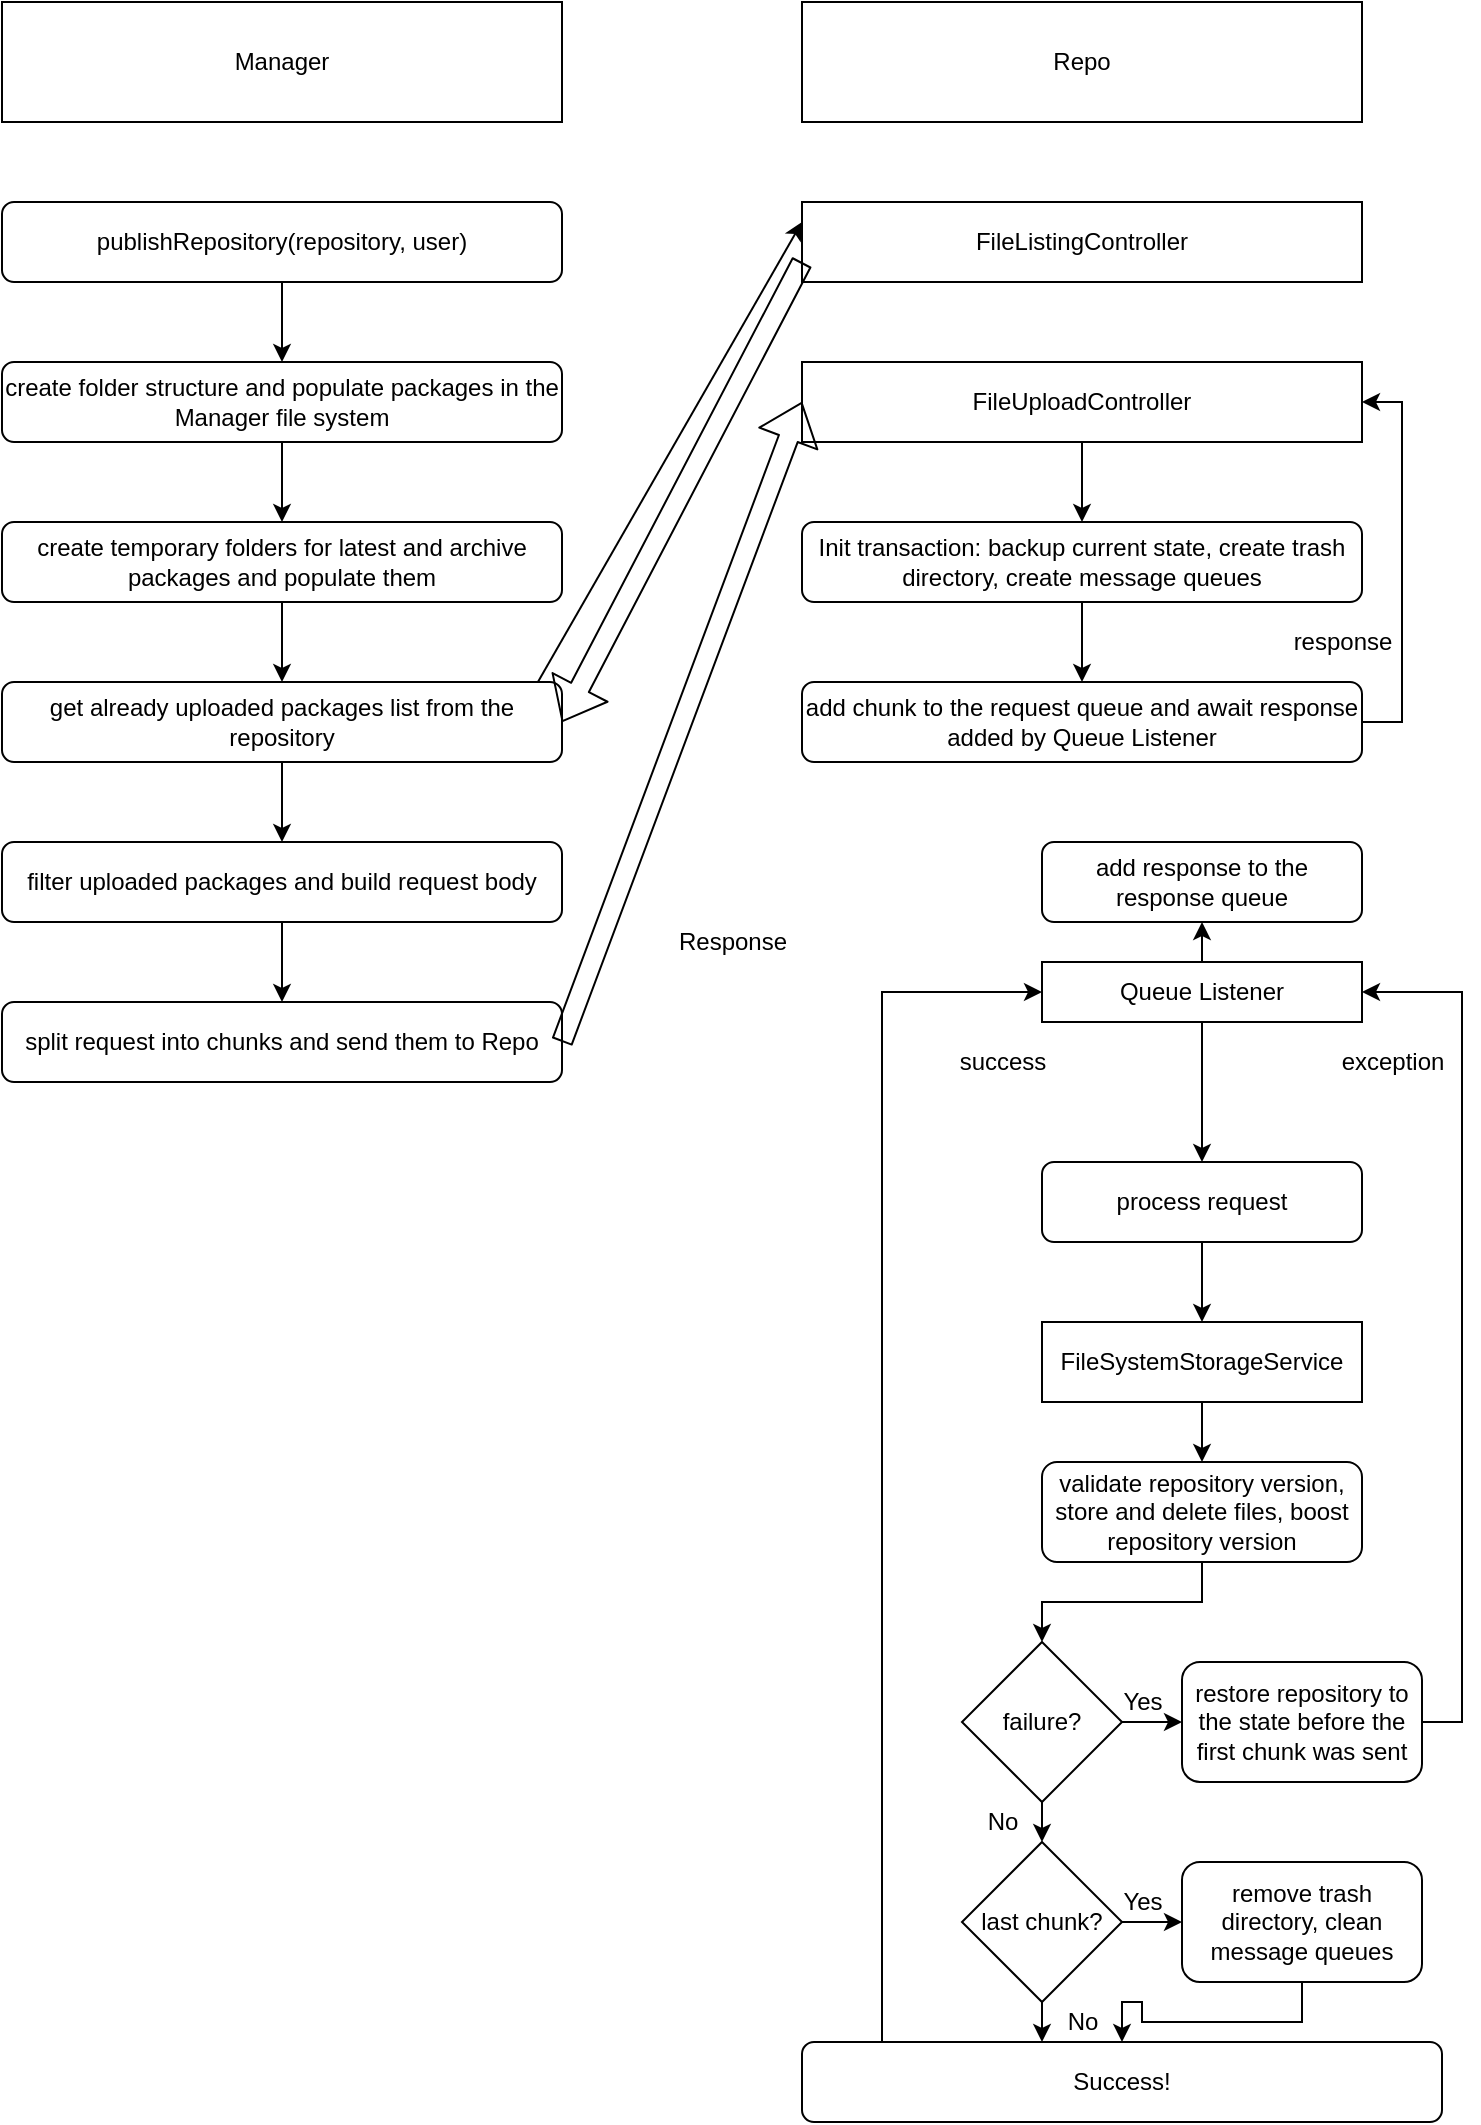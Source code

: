 <mxfile version="13.6.2" type="device"><diagram id="C5RBs43oDa-KdzZeNtuy" name="Page-1"><mxGraphModel dx="1102" dy="638" grid="1" gridSize="10" guides="1" tooltips="1" connect="1" arrows="1" fold="1" page="1" pageScale="1" pageWidth="827" pageHeight="1169" math="0" shadow="0"><root><mxCell id="WIyWlLk6GJQsqaUBKTNV-0"/><mxCell id="WIyWlLk6GJQsqaUBKTNV-1" parent="WIyWlLk6GJQsqaUBKTNV-0"/><mxCell id="fQad2lx0u0IlColHQxOq-0" value="Manager" style="rounded=0;whiteSpace=wrap;html=1;" vertex="1" parent="WIyWlLk6GJQsqaUBKTNV-1"><mxGeometry x="80" y="60" width="280" height="60" as="geometry"/></mxCell><mxCell id="fQad2lx0u0IlColHQxOq-1" value="&lt;div&gt;Repo&lt;/div&gt;" style="rounded=0;whiteSpace=wrap;html=1;" vertex="1" parent="WIyWlLk6GJQsqaUBKTNV-1"><mxGeometry x="480" y="60" width="280" height="60" as="geometry"/></mxCell><mxCell id="fQad2lx0u0IlColHQxOq-2" value="publishRepository(repository, user)" style="rounded=1;whiteSpace=wrap;html=1;" vertex="1" parent="WIyWlLk6GJQsqaUBKTNV-1"><mxGeometry x="80" y="160" width="280" height="40" as="geometry"/></mxCell><mxCell id="fQad2lx0u0IlColHQxOq-15" style="edgeStyle=orthogonalEdgeStyle;rounded=0;orthogonalLoop=1;jettySize=auto;html=1;exitX=0.5;exitY=1;exitDx=0;exitDy=0;entryX=0.5;entryY=0;entryDx=0;entryDy=0;" edge="1" parent="WIyWlLk6GJQsqaUBKTNV-1" source="fQad2lx0u0IlColHQxOq-3" target="fQad2lx0u0IlColHQxOq-4"><mxGeometry relative="1" as="geometry"/></mxCell><mxCell id="fQad2lx0u0IlColHQxOq-3" value="create folder structure and populate packages in the Manager file system" style="rounded=1;whiteSpace=wrap;html=1;" vertex="1" parent="WIyWlLk6GJQsqaUBKTNV-1"><mxGeometry x="80" y="240" width="280" height="40" as="geometry"/></mxCell><mxCell id="fQad2lx0u0IlColHQxOq-16" style="edgeStyle=orthogonalEdgeStyle;rounded=0;orthogonalLoop=1;jettySize=auto;html=1;exitX=0.5;exitY=1;exitDx=0;exitDy=0;entryX=0.5;entryY=0;entryDx=0;entryDy=0;" edge="1" parent="WIyWlLk6GJQsqaUBKTNV-1" source="fQad2lx0u0IlColHQxOq-4" target="fQad2lx0u0IlColHQxOq-5"><mxGeometry relative="1" as="geometry"/></mxCell><mxCell id="fQad2lx0u0IlColHQxOq-4" value="create temporary folders for latest and archive packages and populate them" style="rounded=1;whiteSpace=wrap;html=1;" vertex="1" parent="WIyWlLk6GJQsqaUBKTNV-1"><mxGeometry x="80" y="320" width="280" height="40" as="geometry"/></mxCell><mxCell id="fQad2lx0u0IlColHQxOq-17" style="edgeStyle=orthogonalEdgeStyle;rounded=0;orthogonalLoop=1;jettySize=auto;html=1;exitX=0.5;exitY=1;exitDx=0;exitDy=0;entryX=0.5;entryY=0;entryDx=0;entryDy=0;" edge="1" parent="WIyWlLk6GJQsqaUBKTNV-1" source="fQad2lx0u0IlColHQxOq-5" target="fQad2lx0u0IlColHQxOq-10"><mxGeometry relative="1" as="geometry"/></mxCell><mxCell id="fQad2lx0u0IlColHQxOq-5" value="get already uploaded packages list from the repository" style="rounded=1;whiteSpace=wrap;html=1;" vertex="1" parent="WIyWlLk6GJQsqaUBKTNV-1"><mxGeometry x="80" y="400" width="280" height="40" as="geometry"/></mxCell><mxCell id="fQad2lx0u0IlColHQxOq-6" value="FileListingController" style="rounded=0;whiteSpace=wrap;html=1;" vertex="1" parent="WIyWlLk6GJQsqaUBKTNV-1"><mxGeometry x="480" y="160" width="280" height="40" as="geometry"/></mxCell><mxCell id="fQad2lx0u0IlColHQxOq-8" value="" style="endArrow=classic;html=1;exitX=0.957;exitY=0;exitDx=0;exitDy=0;entryX=0;entryY=0.25;entryDx=0;entryDy=0;exitPerimeter=0;" edge="1" parent="WIyWlLk6GJQsqaUBKTNV-1" source="fQad2lx0u0IlColHQxOq-5" target="fQad2lx0u0IlColHQxOq-6"><mxGeometry width="50" height="50" relative="1" as="geometry"><mxPoint x="390" y="390" as="sourcePoint"/><mxPoint x="440" y="340" as="targetPoint"/></mxGeometry></mxCell><mxCell id="fQad2lx0u0IlColHQxOq-9" value="" style="shape=flexArrow;endArrow=classic;html=1;exitX=0;exitY=0.75;exitDx=0;exitDy=0;entryX=1;entryY=0.5;entryDx=0;entryDy=0;" edge="1" parent="WIyWlLk6GJQsqaUBKTNV-1" source="fQad2lx0u0IlColHQxOq-6" target="fQad2lx0u0IlColHQxOq-5"><mxGeometry width="50" height="50" relative="1" as="geometry"><mxPoint x="390" y="390" as="sourcePoint"/><mxPoint x="430" y="530" as="targetPoint"/></mxGeometry></mxCell><mxCell id="fQad2lx0u0IlColHQxOq-18" style="edgeStyle=orthogonalEdgeStyle;rounded=0;orthogonalLoop=1;jettySize=auto;html=1;exitX=0.5;exitY=1;exitDx=0;exitDy=0;entryX=0.5;entryY=0;entryDx=0;entryDy=0;" edge="1" parent="WIyWlLk6GJQsqaUBKTNV-1" source="fQad2lx0u0IlColHQxOq-10" target="fQad2lx0u0IlColHQxOq-11"><mxGeometry relative="1" as="geometry"/></mxCell><mxCell id="fQad2lx0u0IlColHQxOq-10" value="filter uploaded packages and build request body" style="rounded=1;whiteSpace=wrap;html=1;" vertex="1" parent="WIyWlLk6GJQsqaUBKTNV-1"><mxGeometry x="80" y="480" width="280" height="40" as="geometry"/></mxCell><mxCell id="fQad2lx0u0IlColHQxOq-11" value="split request into chunks and send them to Repo" style="rounded=1;whiteSpace=wrap;html=1;" vertex="1" parent="WIyWlLk6GJQsqaUBKTNV-1"><mxGeometry x="80" y="560" width="280" height="40" as="geometry"/></mxCell><mxCell id="fQad2lx0u0IlColHQxOq-22" style="edgeStyle=orthogonalEdgeStyle;rounded=0;orthogonalLoop=1;jettySize=auto;html=1;exitX=0.5;exitY=1;exitDx=0;exitDy=0;entryX=0.5;entryY=0;entryDx=0;entryDy=0;" edge="1" parent="WIyWlLk6GJQsqaUBKTNV-1" source="fQad2lx0u0IlColHQxOq-12" target="fQad2lx0u0IlColHQxOq-19"><mxGeometry relative="1" as="geometry"/></mxCell><mxCell id="fQad2lx0u0IlColHQxOq-12" value="FileUploadController" style="rounded=0;whiteSpace=wrap;html=1;" vertex="1" parent="WIyWlLk6GJQsqaUBKTNV-1"><mxGeometry x="480" y="240" width="280" height="40" as="geometry"/></mxCell><mxCell id="fQad2lx0u0IlColHQxOq-13" value="" style="shape=flexArrow;endArrow=classic;html=1;exitX=1;exitY=0.5;exitDx=0;exitDy=0;entryX=0;entryY=0.5;entryDx=0;entryDy=0;" edge="1" parent="WIyWlLk6GJQsqaUBKTNV-1" source="fQad2lx0u0IlColHQxOq-11" target="fQad2lx0u0IlColHQxOq-12"><mxGeometry width="50" height="50" relative="1" as="geometry"><mxPoint x="390" y="560" as="sourcePoint"/><mxPoint x="440" y="510" as="targetPoint"/></mxGeometry></mxCell><mxCell id="fQad2lx0u0IlColHQxOq-14" value="" style="endArrow=classic;html=1;exitX=0.5;exitY=1;exitDx=0;exitDy=0;" edge="1" parent="WIyWlLk6GJQsqaUBKTNV-1" source="fQad2lx0u0IlColHQxOq-2" target="fQad2lx0u0IlColHQxOq-3"><mxGeometry width="50" height="50" relative="1" as="geometry"><mxPoint x="390" y="360" as="sourcePoint"/><mxPoint x="440" y="310" as="targetPoint"/></mxGeometry></mxCell><mxCell id="fQad2lx0u0IlColHQxOq-21" style="edgeStyle=orthogonalEdgeStyle;rounded=0;orthogonalLoop=1;jettySize=auto;html=1;exitX=0.5;exitY=1;exitDx=0;exitDy=0;entryX=0.5;entryY=0;entryDx=0;entryDy=0;" edge="1" parent="WIyWlLk6GJQsqaUBKTNV-1" source="fQad2lx0u0IlColHQxOq-19" target="fQad2lx0u0IlColHQxOq-20"><mxGeometry relative="1" as="geometry"/></mxCell><mxCell id="fQad2lx0u0IlColHQxOq-19" value="Init transaction: backup current state, create trash directory, create message queues" style="rounded=1;whiteSpace=wrap;html=1;" vertex="1" parent="WIyWlLk6GJQsqaUBKTNV-1"><mxGeometry x="480" y="320" width="280" height="40" as="geometry"/></mxCell><mxCell id="fQad2lx0u0IlColHQxOq-20" value="add chunk to the request queue and await response added by Queue Listener" style="rounded=1;whiteSpace=wrap;html=1;" vertex="1" parent="WIyWlLk6GJQsqaUBKTNV-1"><mxGeometry x="480" y="400" width="280" height="40" as="geometry"/></mxCell><mxCell id="fQad2lx0u0IlColHQxOq-26" style="edgeStyle=orthogonalEdgeStyle;rounded=0;orthogonalLoop=1;jettySize=auto;html=1;exitX=1;exitY=0.5;exitDx=0;exitDy=0;entryX=1;entryY=0.5;entryDx=0;entryDy=0;" edge="1" parent="WIyWlLk6GJQsqaUBKTNV-1" source="fQad2lx0u0IlColHQxOq-20" target="fQad2lx0u0IlColHQxOq-12"><mxGeometry relative="1" as="geometry"><Array as="points"><mxPoint x="780" y="420"/><mxPoint x="780" y="260"/></Array></mxGeometry></mxCell><mxCell id="fQad2lx0u0IlColHQxOq-29" style="edgeStyle=orthogonalEdgeStyle;rounded=0;orthogonalLoop=1;jettySize=auto;html=1;exitX=0.5;exitY=1;exitDx=0;exitDy=0;entryX=0.5;entryY=0;entryDx=0;entryDy=0;" edge="1" parent="WIyWlLk6GJQsqaUBKTNV-1" source="fQad2lx0u0IlColHQxOq-23" target="fQad2lx0u0IlColHQxOq-24"><mxGeometry relative="1" as="geometry"/></mxCell><mxCell id="fQad2lx0u0IlColHQxOq-66" style="edgeStyle=orthogonalEdgeStyle;rounded=0;orthogonalLoop=1;jettySize=auto;html=1;exitX=0.5;exitY=0;exitDx=0;exitDy=0;entryX=0.5;entryY=1;entryDx=0;entryDy=0;" edge="1" parent="WIyWlLk6GJQsqaUBKTNV-1" source="fQad2lx0u0IlColHQxOq-23" target="fQad2lx0u0IlColHQxOq-65"><mxGeometry relative="1" as="geometry"/></mxCell><mxCell id="fQad2lx0u0IlColHQxOq-23" value="Queue Listener" style="rounded=0;whiteSpace=wrap;html=1;" vertex="1" parent="WIyWlLk6GJQsqaUBKTNV-1"><mxGeometry x="600" y="540" width="160" height="30" as="geometry"/></mxCell><mxCell id="fQad2lx0u0IlColHQxOq-33" style="edgeStyle=orthogonalEdgeStyle;rounded=0;orthogonalLoop=1;jettySize=auto;html=1;exitX=0.5;exitY=1;exitDx=0;exitDy=0;" edge="1" parent="WIyWlLk6GJQsqaUBKTNV-1" source="fQad2lx0u0IlColHQxOq-24" target="fQad2lx0u0IlColHQxOq-30"><mxGeometry relative="1" as="geometry"/></mxCell><mxCell id="fQad2lx0u0IlColHQxOq-24" value="process request" style="rounded=1;whiteSpace=wrap;html=1;" vertex="1" parent="WIyWlLk6GJQsqaUBKTNV-1"><mxGeometry x="600" y="640" width="160" height="40" as="geometry"/></mxCell><mxCell id="fQad2lx0u0IlColHQxOq-34" style="edgeStyle=orthogonalEdgeStyle;rounded=0;orthogonalLoop=1;jettySize=auto;html=1;exitX=0.5;exitY=1;exitDx=0;exitDy=0;" edge="1" parent="WIyWlLk6GJQsqaUBKTNV-1" source="fQad2lx0u0IlColHQxOq-30" target="fQad2lx0u0IlColHQxOq-31"><mxGeometry relative="1" as="geometry"/></mxCell><mxCell id="fQad2lx0u0IlColHQxOq-30" value="FileSystemStorageService" style="rounded=0;whiteSpace=wrap;html=1;" vertex="1" parent="WIyWlLk6GJQsqaUBKTNV-1"><mxGeometry x="600" y="720" width="160" height="40" as="geometry"/></mxCell><mxCell id="fQad2lx0u0IlColHQxOq-42" style="edgeStyle=orthogonalEdgeStyle;rounded=0;orthogonalLoop=1;jettySize=auto;html=1;exitX=0.5;exitY=1;exitDx=0;exitDy=0;entryX=0.5;entryY=0;entryDx=0;entryDy=0;" edge="1" parent="WIyWlLk6GJQsqaUBKTNV-1" source="fQad2lx0u0IlColHQxOq-31" target="fQad2lx0u0IlColHQxOq-35"><mxGeometry relative="1" as="geometry"/></mxCell><mxCell id="fQad2lx0u0IlColHQxOq-31" value="validate repository version, store and delete files, boost repository version" style="rounded=1;whiteSpace=wrap;html=1;" vertex="1" parent="WIyWlLk6GJQsqaUBKTNV-1"><mxGeometry x="600" y="790" width="160" height="50" as="geometry"/></mxCell><mxCell id="fQad2lx0u0IlColHQxOq-37" style="edgeStyle=orthogonalEdgeStyle;rounded=0;orthogonalLoop=1;jettySize=auto;html=1;exitX=1;exitY=0.5;exitDx=0;exitDy=0;entryX=0;entryY=0.5;entryDx=0;entryDy=0;" edge="1" parent="WIyWlLk6GJQsqaUBKTNV-1" source="fQad2lx0u0IlColHQxOq-35" target="fQad2lx0u0IlColHQxOq-36"><mxGeometry relative="1" as="geometry"/></mxCell><mxCell id="fQad2lx0u0IlColHQxOq-45" style="edgeStyle=orthogonalEdgeStyle;rounded=0;orthogonalLoop=1;jettySize=auto;html=1;exitX=0.5;exitY=1;exitDx=0;exitDy=0;entryX=0.5;entryY=0;entryDx=0;entryDy=0;" edge="1" parent="WIyWlLk6GJQsqaUBKTNV-1" source="fQad2lx0u0IlColHQxOq-35" target="fQad2lx0u0IlColHQxOq-44"><mxGeometry relative="1" as="geometry"/></mxCell><mxCell id="fQad2lx0u0IlColHQxOq-35" value="failure?" style="rhombus;whiteSpace=wrap;html=1;" vertex="1" parent="WIyWlLk6GJQsqaUBKTNV-1"><mxGeometry x="560" y="880" width="80" height="80" as="geometry"/></mxCell><mxCell id="fQad2lx0u0IlColHQxOq-40" style="edgeStyle=orthogonalEdgeStyle;rounded=0;orthogonalLoop=1;jettySize=auto;html=1;exitX=1;exitY=0.5;exitDx=0;exitDy=0;entryX=1;entryY=0.5;entryDx=0;entryDy=0;" edge="1" parent="WIyWlLk6GJQsqaUBKTNV-1" source="fQad2lx0u0IlColHQxOq-36" target="fQad2lx0u0IlColHQxOq-23"><mxGeometry relative="1" as="geometry"/></mxCell><mxCell id="fQad2lx0u0IlColHQxOq-36" value="restore repository to the state before the first chunk was sent" style="rounded=1;whiteSpace=wrap;html=1;" vertex="1" parent="WIyWlLk6GJQsqaUBKTNV-1"><mxGeometry x="670" y="890" width="120" height="60" as="geometry"/></mxCell><mxCell id="fQad2lx0u0IlColHQxOq-38" value="Yes" style="text;html=1;align=center;verticalAlign=middle;resizable=0;points=[];autosize=1;" vertex="1" parent="WIyWlLk6GJQsqaUBKTNV-1"><mxGeometry x="630" y="900" width="40" height="20" as="geometry"/></mxCell><mxCell id="fQad2lx0u0IlColHQxOq-41" value="exception" style="text;html=1;align=center;verticalAlign=middle;resizable=0;points=[];autosize=1;" vertex="1" parent="WIyWlLk6GJQsqaUBKTNV-1"><mxGeometry x="740" y="580" width="70" height="20" as="geometry"/></mxCell><mxCell id="fQad2lx0u0IlColHQxOq-48" value="" style="edgeStyle=orthogonalEdgeStyle;rounded=0;orthogonalLoop=1;jettySize=auto;html=1;" edge="1" parent="WIyWlLk6GJQsqaUBKTNV-1" source="fQad2lx0u0IlColHQxOq-44" target="fQad2lx0u0IlColHQxOq-47"><mxGeometry relative="1" as="geometry"/></mxCell><mxCell id="fQad2lx0u0IlColHQxOq-49" style="edgeStyle=orthogonalEdgeStyle;rounded=0;orthogonalLoop=1;jettySize=auto;html=1;exitX=0.5;exitY=1;exitDx=0;exitDy=0;" edge="1" parent="WIyWlLk6GJQsqaUBKTNV-1" source="fQad2lx0u0IlColHQxOq-44"><mxGeometry relative="1" as="geometry"><mxPoint x="600" y="1080" as="targetPoint"/></mxGeometry></mxCell><mxCell id="fQad2lx0u0IlColHQxOq-44" value="last chunk?" style="rhombus;whiteSpace=wrap;html=1;" vertex="1" parent="WIyWlLk6GJQsqaUBKTNV-1"><mxGeometry x="560" y="980" width="80" height="80" as="geometry"/></mxCell><mxCell id="fQad2lx0u0IlColHQxOq-46" value="No" style="text;html=1;align=center;verticalAlign=middle;resizable=0;points=[];autosize=1;" vertex="1" parent="WIyWlLk6GJQsqaUBKTNV-1"><mxGeometry x="565" y="960" width="30" height="20" as="geometry"/></mxCell><mxCell id="fQad2lx0u0IlColHQxOq-54" value="" style="edgeStyle=orthogonalEdgeStyle;rounded=0;orthogonalLoop=1;jettySize=auto;html=1;" edge="1" parent="WIyWlLk6GJQsqaUBKTNV-1" source="fQad2lx0u0IlColHQxOq-47" target="fQad2lx0u0IlColHQxOq-52"><mxGeometry relative="1" as="geometry"/></mxCell><mxCell id="fQad2lx0u0IlColHQxOq-47" value="remove trash directory, clean message queues" style="rounded=1;whiteSpace=wrap;html=1;" vertex="1" parent="WIyWlLk6GJQsqaUBKTNV-1"><mxGeometry x="670" y="990" width="120" height="60" as="geometry"/></mxCell><mxCell id="fQad2lx0u0IlColHQxOq-50" value="Yes" style="text;html=1;align=center;verticalAlign=middle;resizable=0;points=[];autosize=1;" vertex="1" parent="WIyWlLk6GJQsqaUBKTNV-1"><mxGeometry x="630" y="1000" width="40" height="20" as="geometry"/></mxCell><mxCell id="fQad2lx0u0IlColHQxOq-51" value="No" style="text;html=1;align=center;verticalAlign=middle;resizable=0;points=[];autosize=1;" vertex="1" parent="WIyWlLk6GJQsqaUBKTNV-1"><mxGeometry x="605" y="1060" width="30" height="20" as="geometry"/></mxCell><mxCell id="fQad2lx0u0IlColHQxOq-64" style="edgeStyle=orthogonalEdgeStyle;rounded=0;orthogonalLoop=1;jettySize=auto;html=1;entryX=0;entryY=0.5;entryDx=0;entryDy=0;" edge="1" parent="WIyWlLk6GJQsqaUBKTNV-1" source="fQad2lx0u0IlColHQxOq-52" target="fQad2lx0u0IlColHQxOq-23"><mxGeometry relative="1" as="geometry"><Array as="points"><mxPoint x="520" y="555"/></Array></mxGeometry></mxCell><mxCell id="fQad2lx0u0IlColHQxOq-52" value="Success!" style="rounded=1;whiteSpace=wrap;html=1;" vertex="1" parent="WIyWlLk6GJQsqaUBKTNV-1"><mxGeometry x="480" y="1080" width="320" height="40" as="geometry"/></mxCell><mxCell id="fQad2lx0u0IlColHQxOq-62" value="&lt;div&gt;Response&lt;/div&gt;" style="text;html=1;align=center;verticalAlign=middle;resizable=0;points=[];autosize=1;" vertex="1" parent="WIyWlLk6GJQsqaUBKTNV-1"><mxGeometry x="410" y="520" width="70" height="20" as="geometry"/></mxCell><mxCell id="fQad2lx0u0IlColHQxOq-63" value="&lt;div&gt;success&lt;/div&gt;" style="text;html=1;align=center;verticalAlign=middle;resizable=0;points=[];autosize=1;" vertex="1" parent="WIyWlLk6GJQsqaUBKTNV-1"><mxGeometry x="550" y="580" width="60" height="20" as="geometry"/></mxCell><mxCell id="fQad2lx0u0IlColHQxOq-65" value="&lt;div&gt;add response to the response queue&lt;/div&gt;" style="rounded=1;whiteSpace=wrap;html=1;" vertex="1" parent="WIyWlLk6GJQsqaUBKTNV-1"><mxGeometry x="600" y="480" width="160" height="40" as="geometry"/></mxCell><mxCell id="fQad2lx0u0IlColHQxOq-67" value="response" style="text;html=1;align=center;verticalAlign=middle;resizable=0;points=[];autosize=1;" vertex="1" parent="WIyWlLk6GJQsqaUBKTNV-1"><mxGeometry x="720" y="370" width="60" height="20" as="geometry"/></mxCell></root></mxGraphModel></diagram></mxfile>